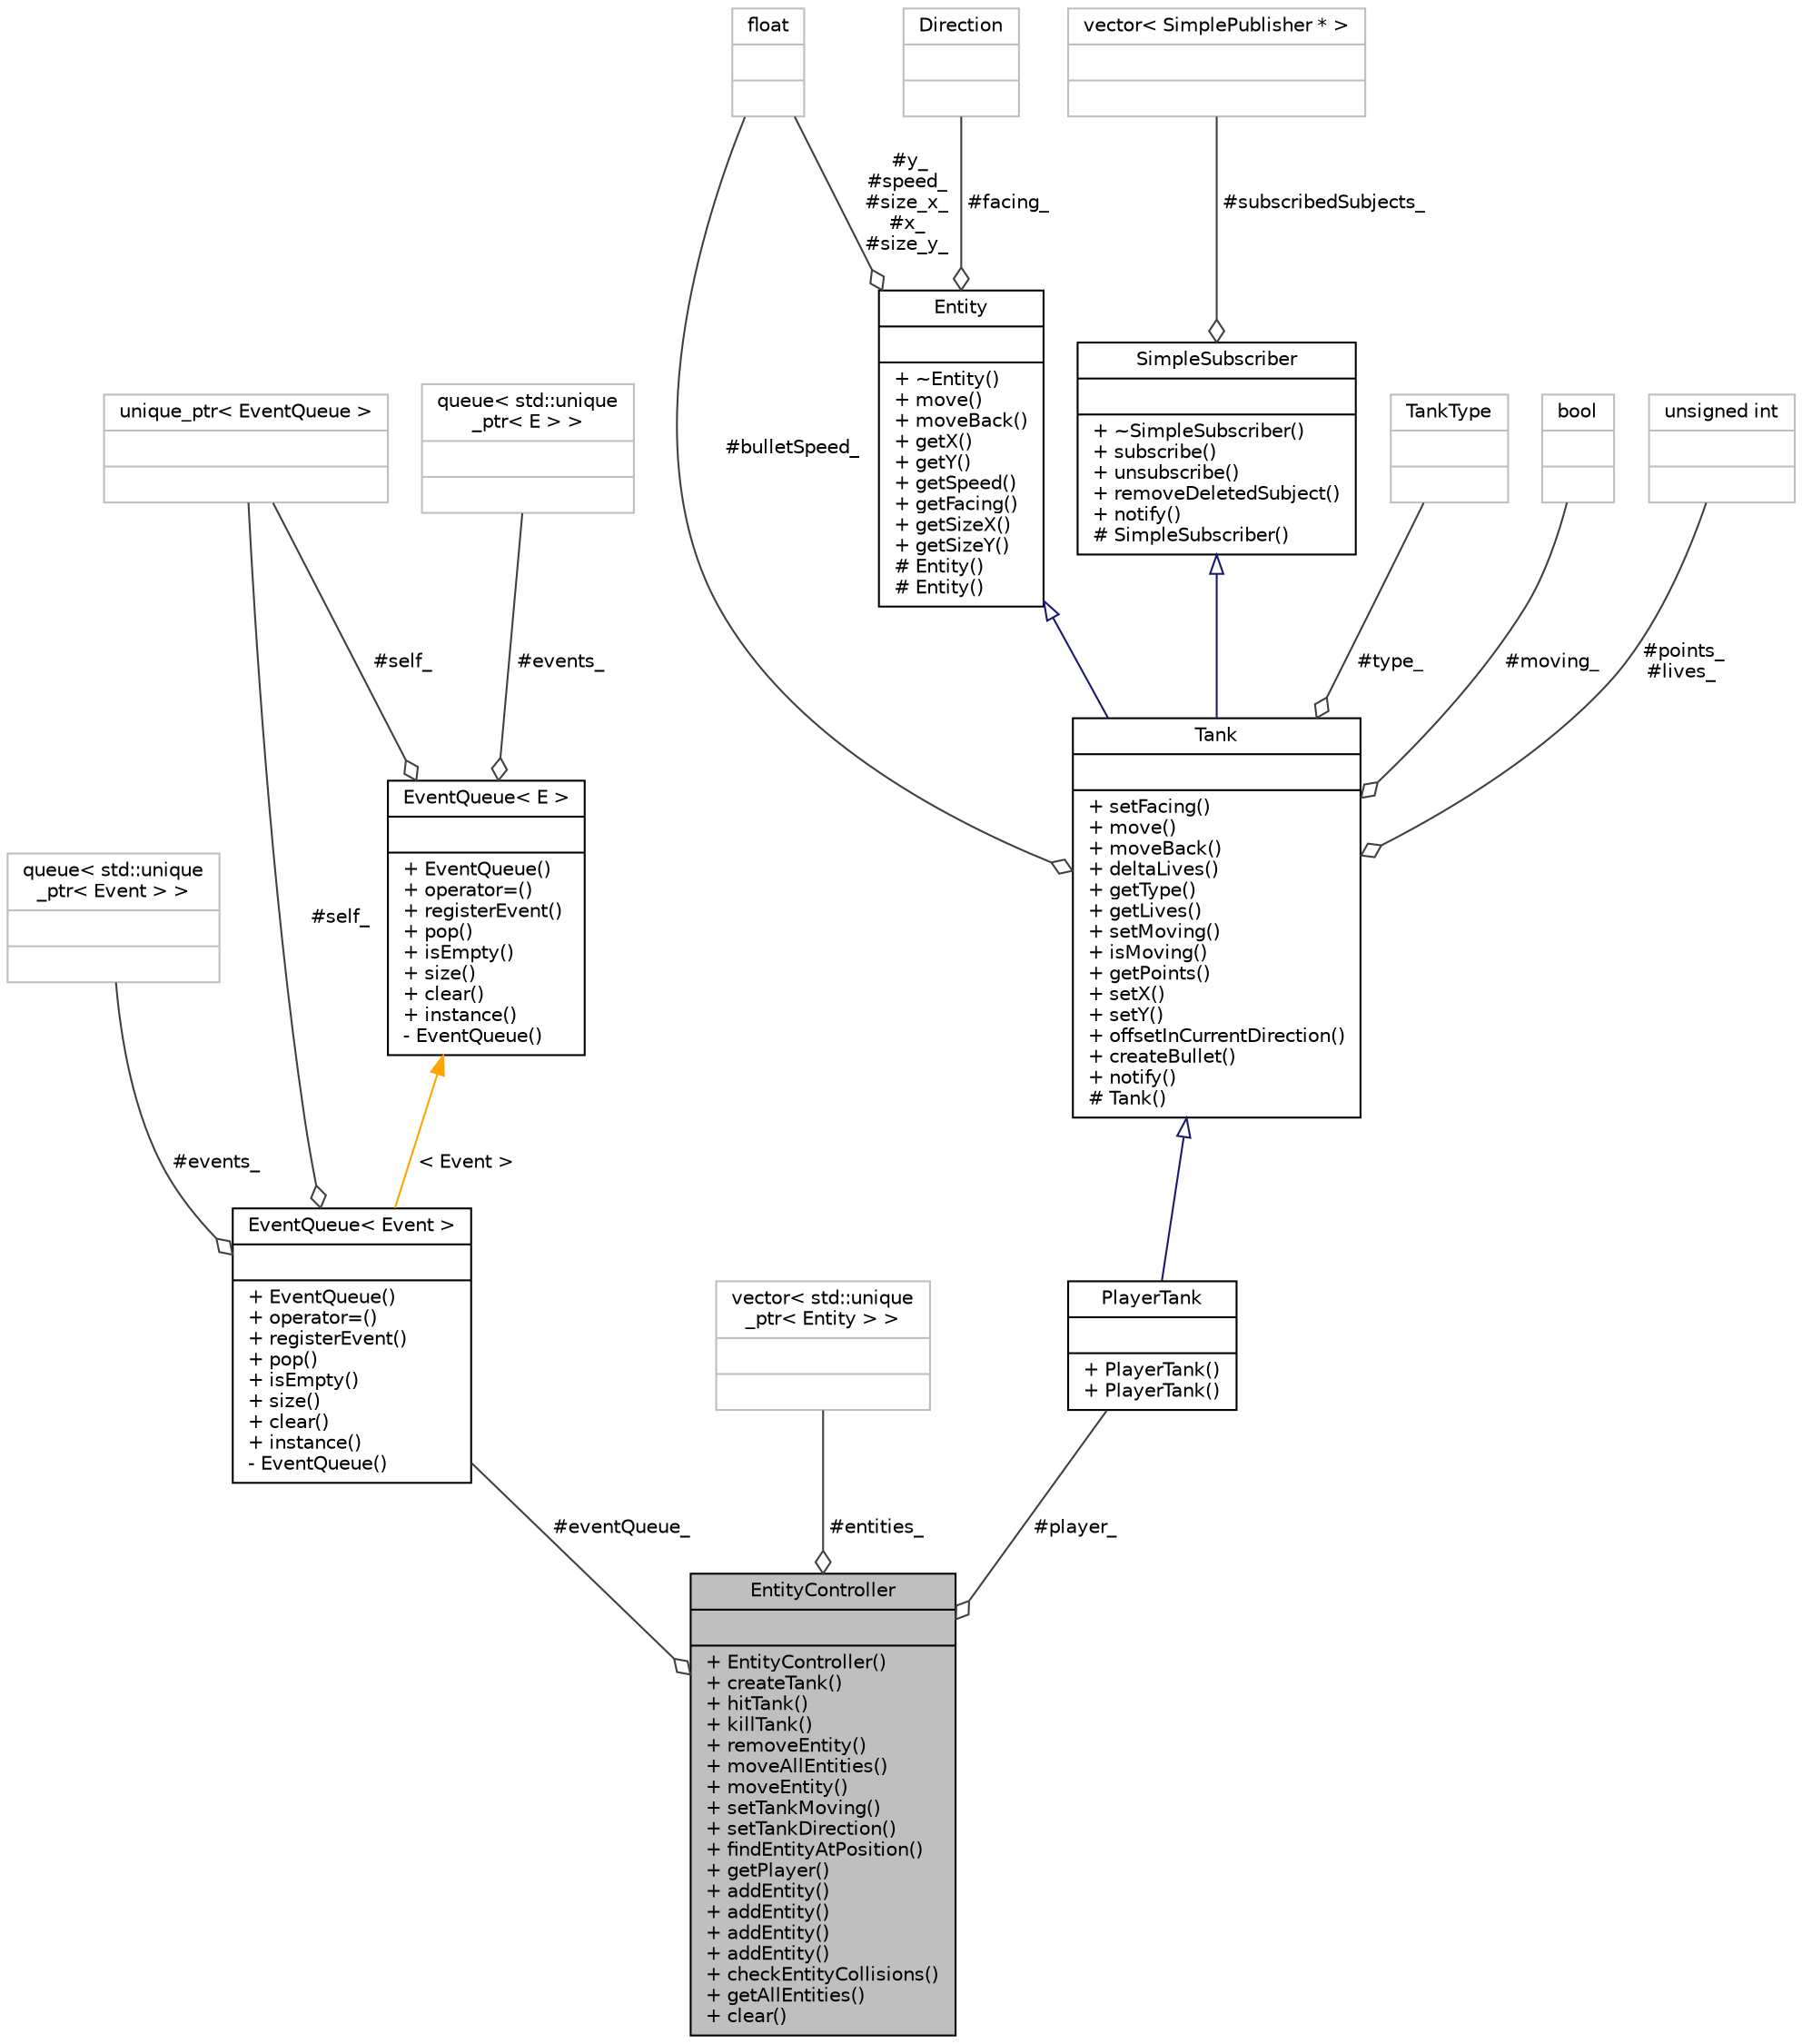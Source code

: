 digraph "EntityController"
{
 // INTERACTIVE_SVG=YES
 // LATEX_PDF_SIZE
  bgcolor="transparent";
  edge [fontname="Helvetica",fontsize="10",labelfontname="Helvetica",labelfontsize="10"];
  node [fontname="Helvetica",fontsize="10",shape=record];
  Node1 [label="{EntityController\n||+ EntityController()\l+ createTank()\l+ hitTank()\l+ killTank()\l+ removeEntity()\l+ moveAllEntities()\l+ moveEntity()\l+ setTankMoving()\l+ setTankDirection()\l+ findEntityAtPosition()\l+ getPlayer()\l+ addEntity()\l+ addEntity()\l+ addEntity()\l+ addEntity()\l+ checkEntityCollisions()\l+ getAllEntities()\l+ clear()\l}",height=0.2,width=0.4,color="black", fillcolor="grey75", style="filled", fontcolor="black",tooltip="Aggregates and manipulates Entity objects."];
  Node2 -> Node1 [color="grey25",fontsize="10",style="solid",label=" #eventQueue_" ,arrowhead="odiamond",fontname="Helvetica"];
  Node2 [label="{EventQueue\< Event \>\n||+ EventQueue()\l+ operator=()\l+ registerEvent()\l+ pop()\l+ isEmpty()\l+ size()\l+ clear()\l+ instance()\l- EventQueue()\l}",height=0.2,width=0.4,color="black",URL="$class_event_queue.html",tooltip=" "];
  Node3 -> Node2 [color="grey25",fontsize="10",style="solid",label=" #events_" ,arrowhead="odiamond",fontname="Helvetica"];
  Node3 [label="{queue\< std::unique\l_ptr\< Event \> \>\n||}",height=0.2,width=0.4,color="grey75",tooltip=" "];
  Node4 -> Node2 [color="grey25",fontsize="10",style="solid",label=" #self_" ,arrowhead="odiamond",fontname="Helvetica"];
  Node4 [label="{unique_ptr\< EventQueue \>\n||}",height=0.2,width=0.4,color="grey75",tooltip=" "];
  Node5 -> Node2 [dir="back",color="orange",fontsize="10",style="solid",label=" \< Event \>" ,fontname="Helvetica"];
  Node5 [label="{EventQueue\< E \>\n||+ EventQueue()\l+ operator=()\l+ registerEvent()\l+ pop()\l+ isEmpty()\l+ size()\l+ clear()\l+ instance()\l- EventQueue()\l}",height=0.2,width=0.4,color="black",URL="$class_event_queue.html",tooltip="Singleton class wrapper for std::queue<E>."];
  Node6 -> Node5 [color="grey25",fontsize="10",style="solid",label=" #events_" ,arrowhead="odiamond",fontname="Helvetica"];
  Node6 [label="{queue\< std::unique\l_ptr\< E \> \>\n||}",height=0.2,width=0.4,color="grey75",tooltip=" "];
  Node4 -> Node5 [color="grey25",fontsize="10",style="solid",label=" #self_" ,arrowhead="odiamond",fontname="Helvetica"];
  Node7 -> Node1 [color="grey25",fontsize="10",style="solid",label=" #entities_" ,arrowhead="odiamond",fontname="Helvetica"];
  Node7 [label="{vector\< std::unique\l_ptr\< Entity \> \>\n||}",height=0.2,width=0.4,color="grey75",tooltip=" "];
  Node8 -> Node1 [color="grey25",fontsize="10",style="solid",label=" #player_" ,arrowhead="odiamond",fontname="Helvetica"];
  Node8 [label="{PlayerTank\n||+ PlayerTank()\l+ PlayerTank()\l}",height=0.2,width=0.4,color="black",URL="$class_player_tank.html",tooltip=" "];
  Node9 -> Node8 [dir="back",color="midnightblue",fontsize="10",style="solid",arrowtail="onormal",fontname="Helvetica"];
  Node9 [label="{Tank\n||+ setFacing()\l+ move()\l+ moveBack()\l+ deltaLives()\l+ getType()\l+ getLives()\l+ setMoving()\l+ isMoving()\l+ getPoints()\l+ setX()\l+ setY()\l+ offsetInCurrentDirection()\l+ createBullet()\l+ notify()\l# Tank()\l}",height=0.2,width=0.4,color="black",URL="$class_tank.html",tooltip="Base class for tank representation."];
  Node10 -> Node9 [dir="back",color="midnightblue",fontsize="10",style="solid",arrowtail="onormal",fontname="Helvetica"];
  Node10 [label="{Entity\n||+ ~Entity()\l+ move()\l+ moveBack()\l+ getX()\l+ getY()\l+ getSpeed()\l+ getFacing()\l+ getSizeX()\l+ getSizeY()\l# Entity()\l# Entity()\l}",height=0.2,width=0.4,color="black",URL="$class_entity.html",tooltip=" "];
  Node11 -> Node10 [color="grey25",fontsize="10",style="solid",label=" #y_\n#speed_\n#size_x_\n#x_\n#size_y_" ,arrowhead="odiamond",fontname="Helvetica"];
  Node11 [label="{float\n||}",height=0.2,width=0.4,color="grey75",tooltip=" "];
  Node12 -> Node10 [color="grey25",fontsize="10",style="solid",label=" #facing_" ,arrowhead="odiamond",fontname="Helvetica"];
  Node12 [label="{Direction\n||}",height=0.2,width=0.4,color="grey75",tooltip=" "];
  Node13 -> Node9 [dir="back",color="midnightblue",fontsize="10",style="solid",arrowtail="onormal",fontname="Helvetica"];
  Node13 [label="{SimpleSubscriber\n||+ ~SimpleSubscriber()\l+ subscribe()\l+ unsubscribe()\l+ removeDeletedSubject()\l+ notify()\l# SimpleSubscriber()\l}",height=0.2,width=0.4,color="black",URL="$class_simple_subscriber.html",tooltip=" "];
  Node14 -> Node13 [color="grey25",fontsize="10",style="solid",label=" #subscribedSubjects_" ,arrowhead="odiamond",fontname="Helvetica"];
  Node14 [label="{vector\< SimplePublisher * \>\n||}",height=0.2,width=0.4,color="grey75",tooltip=" "];
  Node11 -> Node9 [color="grey25",fontsize="10",style="solid",label=" #bulletSpeed_" ,arrowhead="odiamond",fontname="Helvetica"];
  Node15 -> Node9 [color="grey25",fontsize="10",style="solid",label=" #type_" ,arrowhead="odiamond",fontname="Helvetica"];
  Node15 [label="{TankType\n||}",height=0.2,width=0.4,color="grey75",tooltip=" "];
  Node16 -> Node9 [color="grey25",fontsize="10",style="solid",label=" #moving_" ,arrowhead="odiamond",fontname="Helvetica"];
  Node16 [label="{bool\n||}",height=0.2,width=0.4,color="grey75",tooltip=" "];
  Node17 -> Node9 [color="grey25",fontsize="10",style="solid",label=" #points_\n#lives_" ,arrowhead="odiamond",fontname="Helvetica"];
  Node17 [label="{unsigned int\n||}",height=0.2,width=0.4,color="grey75",tooltip=" "];
}
